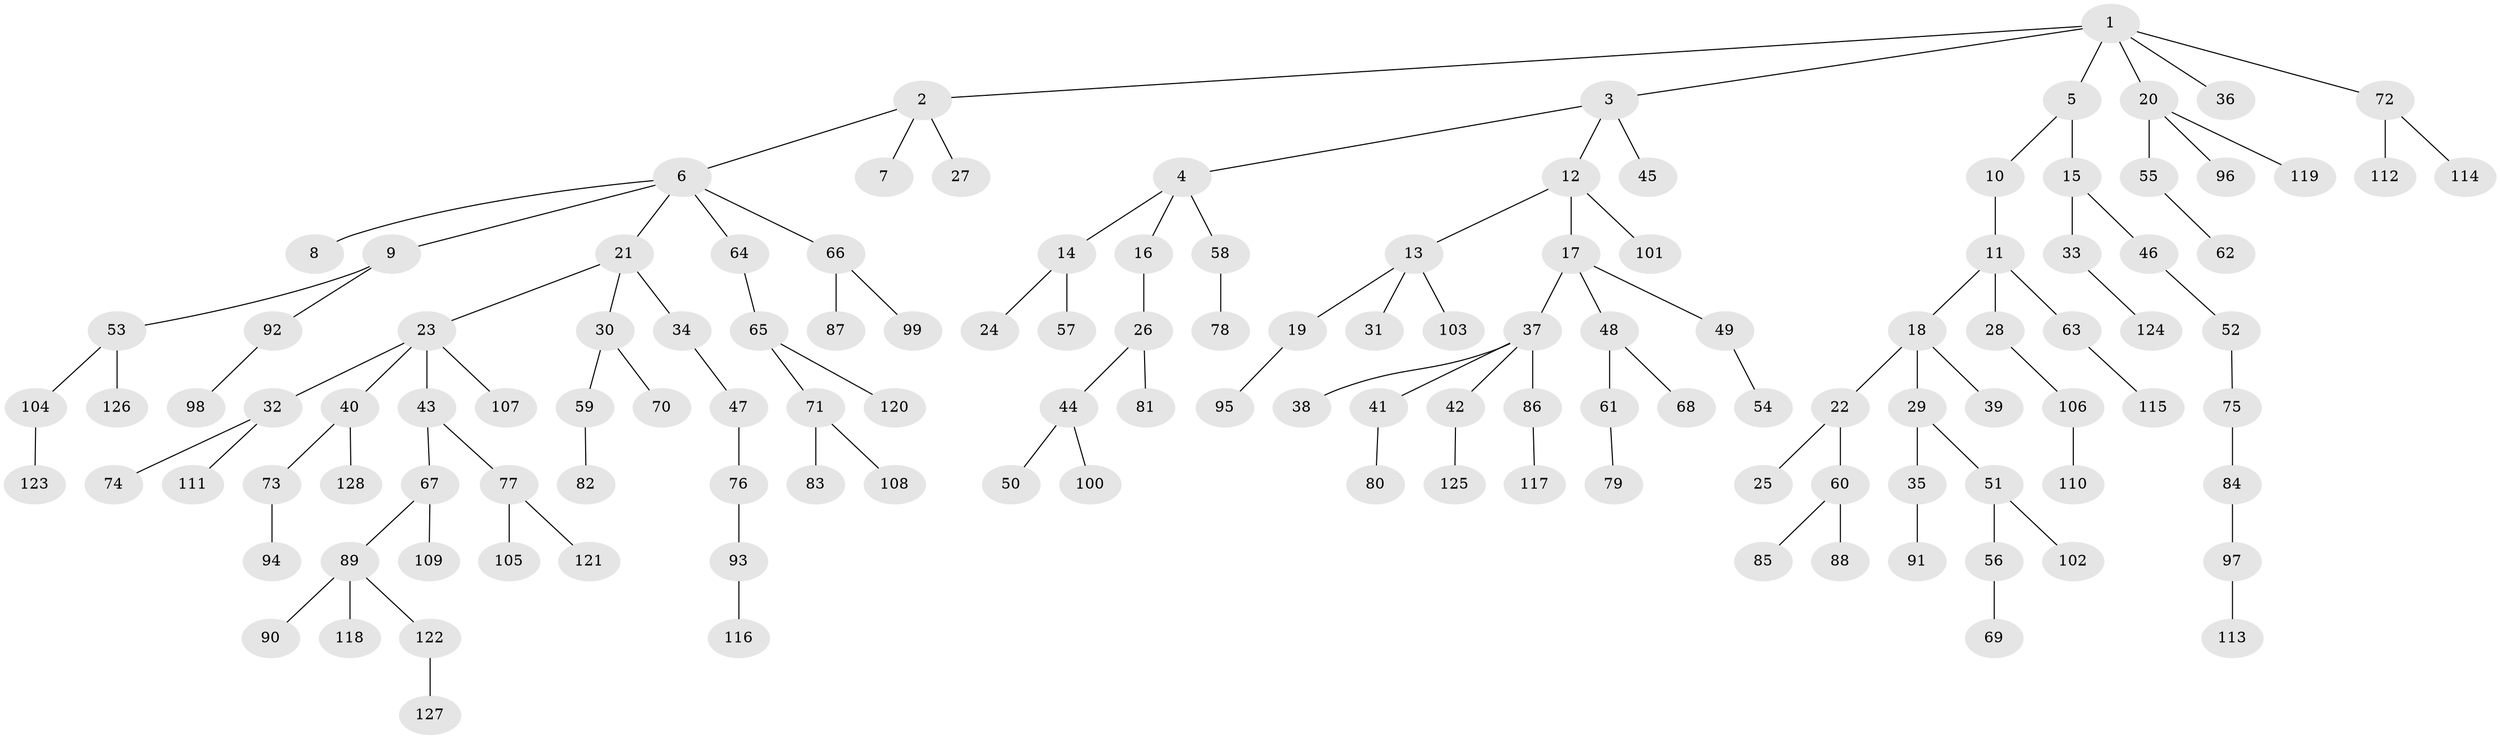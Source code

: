 // Generated by graph-tools (version 1.1) at 2025/26/03/09/25 03:26:23]
// undirected, 128 vertices, 127 edges
graph export_dot {
graph [start="1"]
  node [color=gray90,style=filled];
  1;
  2;
  3;
  4;
  5;
  6;
  7;
  8;
  9;
  10;
  11;
  12;
  13;
  14;
  15;
  16;
  17;
  18;
  19;
  20;
  21;
  22;
  23;
  24;
  25;
  26;
  27;
  28;
  29;
  30;
  31;
  32;
  33;
  34;
  35;
  36;
  37;
  38;
  39;
  40;
  41;
  42;
  43;
  44;
  45;
  46;
  47;
  48;
  49;
  50;
  51;
  52;
  53;
  54;
  55;
  56;
  57;
  58;
  59;
  60;
  61;
  62;
  63;
  64;
  65;
  66;
  67;
  68;
  69;
  70;
  71;
  72;
  73;
  74;
  75;
  76;
  77;
  78;
  79;
  80;
  81;
  82;
  83;
  84;
  85;
  86;
  87;
  88;
  89;
  90;
  91;
  92;
  93;
  94;
  95;
  96;
  97;
  98;
  99;
  100;
  101;
  102;
  103;
  104;
  105;
  106;
  107;
  108;
  109;
  110;
  111;
  112;
  113;
  114;
  115;
  116;
  117;
  118;
  119;
  120;
  121;
  122;
  123;
  124;
  125;
  126;
  127;
  128;
  1 -- 2;
  1 -- 3;
  1 -- 5;
  1 -- 20;
  1 -- 36;
  1 -- 72;
  2 -- 6;
  2 -- 7;
  2 -- 27;
  3 -- 4;
  3 -- 12;
  3 -- 45;
  4 -- 14;
  4 -- 16;
  4 -- 58;
  5 -- 10;
  5 -- 15;
  6 -- 8;
  6 -- 9;
  6 -- 21;
  6 -- 64;
  6 -- 66;
  9 -- 53;
  9 -- 92;
  10 -- 11;
  11 -- 18;
  11 -- 28;
  11 -- 63;
  12 -- 13;
  12 -- 17;
  12 -- 101;
  13 -- 19;
  13 -- 31;
  13 -- 103;
  14 -- 24;
  14 -- 57;
  15 -- 33;
  15 -- 46;
  16 -- 26;
  17 -- 37;
  17 -- 48;
  17 -- 49;
  18 -- 22;
  18 -- 29;
  18 -- 39;
  19 -- 95;
  20 -- 55;
  20 -- 96;
  20 -- 119;
  21 -- 23;
  21 -- 30;
  21 -- 34;
  22 -- 25;
  22 -- 60;
  23 -- 32;
  23 -- 40;
  23 -- 43;
  23 -- 107;
  26 -- 44;
  26 -- 81;
  28 -- 106;
  29 -- 35;
  29 -- 51;
  30 -- 59;
  30 -- 70;
  32 -- 74;
  32 -- 111;
  33 -- 124;
  34 -- 47;
  35 -- 91;
  37 -- 38;
  37 -- 41;
  37 -- 42;
  37 -- 86;
  40 -- 73;
  40 -- 128;
  41 -- 80;
  42 -- 125;
  43 -- 67;
  43 -- 77;
  44 -- 50;
  44 -- 100;
  46 -- 52;
  47 -- 76;
  48 -- 61;
  48 -- 68;
  49 -- 54;
  51 -- 56;
  51 -- 102;
  52 -- 75;
  53 -- 104;
  53 -- 126;
  55 -- 62;
  56 -- 69;
  58 -- 78;
  59 -- 82;
  60 -- 85;
  60 -- 88;
  61 -- 79;
  63 -- 115;
  64 -- 65;
  65 -- 71;
  65 -- 120;
  66 -- 87;
  66 -- 99;
  67 -- 89;
  67 -- 109;
  71 -- 83;
  71 -- 108;
  72 -- 112;
  72 -- 114;
  73 -- 94;
  75 -- 84;
  76 -- 93;
  77 -- 105;
  77 -- 121;
  84 -- 97;
  86 -- 117;
  89 -- 90;
  89 -- 118;
  89 -- 122;
  92 -- 98;
  93 -- 116;
  97 -- 113;
  104 -- 123;
  106 -- 110;
  122 -- 127;
}
